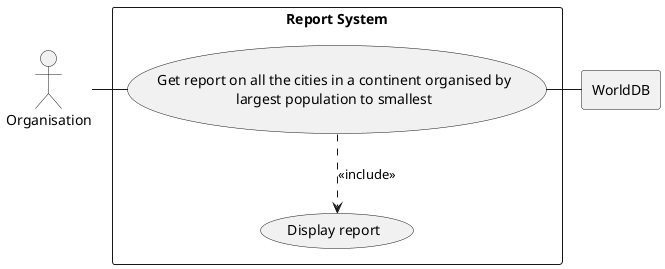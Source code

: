 @startuml

actor Org as "Organisation"

rectangle WorldDB

rectangle "Report System" {
    usecase UC1 as "Get report on all the cities in a continent organised by
    largest population to smallest"

    usecase UCa as "Display report"

    Org - UC1
    UC1 ..> UCa : <<include>>
    UC1 - WorldDB
}

@enduml